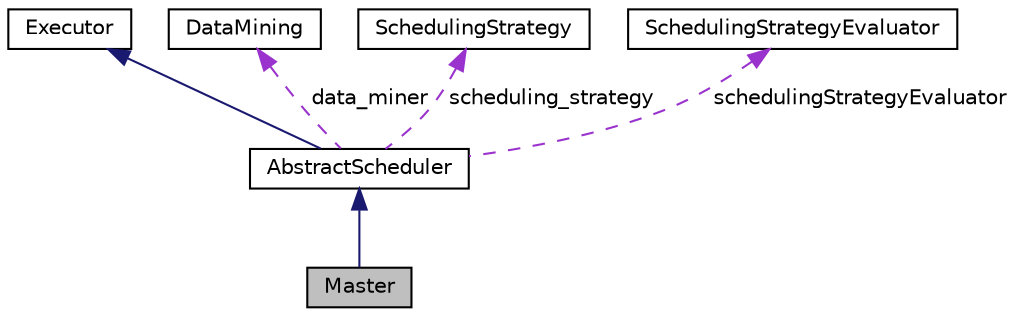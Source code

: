 digraph "Master"
{
  edge [fontname="Helvetica",fontsize="10",labelfontname="Helvetica",labelfontsize="10"];
  node [fontname="Helvetica",fontsize="10",shape=record];
  Node1 [label="Master",height=0.2,width=0.4,color="black", fillcolor="grey75", style="filled", fontcolor="black"];
  Node2 -> Node1 [dir="back",color="midnightblue",fontsize="10",style="solid",fontname="Helvetica"];
  Node2 [label="AbstractScheduler",height=0.2,width=0.4,color="black", fillcolor="white", style="filled",URL="$dd/dad/a00005.html"];
  Node3 -> Node2 [dir="back",color="midnightblue",fontsize="10",style="solid",fontname="Helvetica"];
  Node3 [label="Executor",height=0.2,width=0.4,color="black", fillcolor="white", style="filled",URL="$d0/d33/a00027.html"];
  Node4 -> Node2 [dir="back",color="darkorchid3",fontsize="10",style="dashed",label=" data_miner" ,fontname="Helvetica"];
  Node4 [label="DataMining",height=0.2,width=0.4,color="black", fillcolor="white", style="filled",URL="$de/d11/a00021.html"];
  Node5 -> Node2 [dir="back",color="darkorchid3",fontsize="10",style="dashed",label=" scheduling_strategy" ,fontname="Helvetica"];
  Node5 [label="SchedulingStrategy",height=0.2,width=0.4,color="black", fillcolor="white", style="filled",URL="$db/df8/a00076.html"];
  Node6 -> Node2 [dir="back",color="darkorchid3",fontsize="10",style="dashed",label=" schedulingStrategyEvaluator" ,fontname="Helvetica"];
  Node6 [label="SchedulingStrategyEvaluator",height=0.2,width=0.4,color="black", fillcolor="white", style="filled",URL="$d1/d09/a00077.html"];
}
